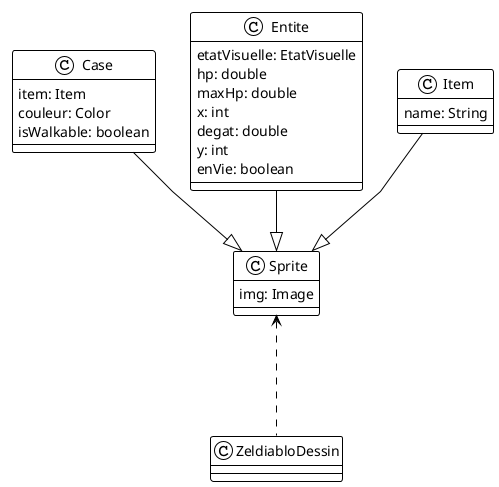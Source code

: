 @startuml

!theme plain
top to bottom direction
skinparam linetype polyline

class Case {
   item: Item
   couleur: Color
   isWalkable: boolean
}
class Entite {
   etatVisuelle: EtatVisuelle
   hp: double
   maxHp: double
   x: int
   degat: double
   y: int
   enVie: boolean
}
class Item {
   name: String
}
class Sprite {
   img: Image
}
class ZeldiabloDessin

Case             --^  Sprite
Entite           --^  Sprite
Item             --^  Sprite
Sprite           <...  ZeldiabloDessin
@enduml


@enduml